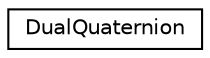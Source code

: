 digraph "Graphical Class Hierarchy"
{
  edge [fontname="Helvetica",fontsize="10",labelfontname="Helvetica",labelfontsize="10"];
  node [fontname="Helvetica",fontsize="10",shape=record];
  rankdir="LR";
  Node1 [label="DualQuaternion",height=0.2,width=0.4,color="black", fillcolor="white", style="filled",URL="$class_dual_quaternion.html",tooltip="it uses NGL::Quaternion class to repersent the real and dual parts of a DualQuaternion a Dual quatern..."];
}
